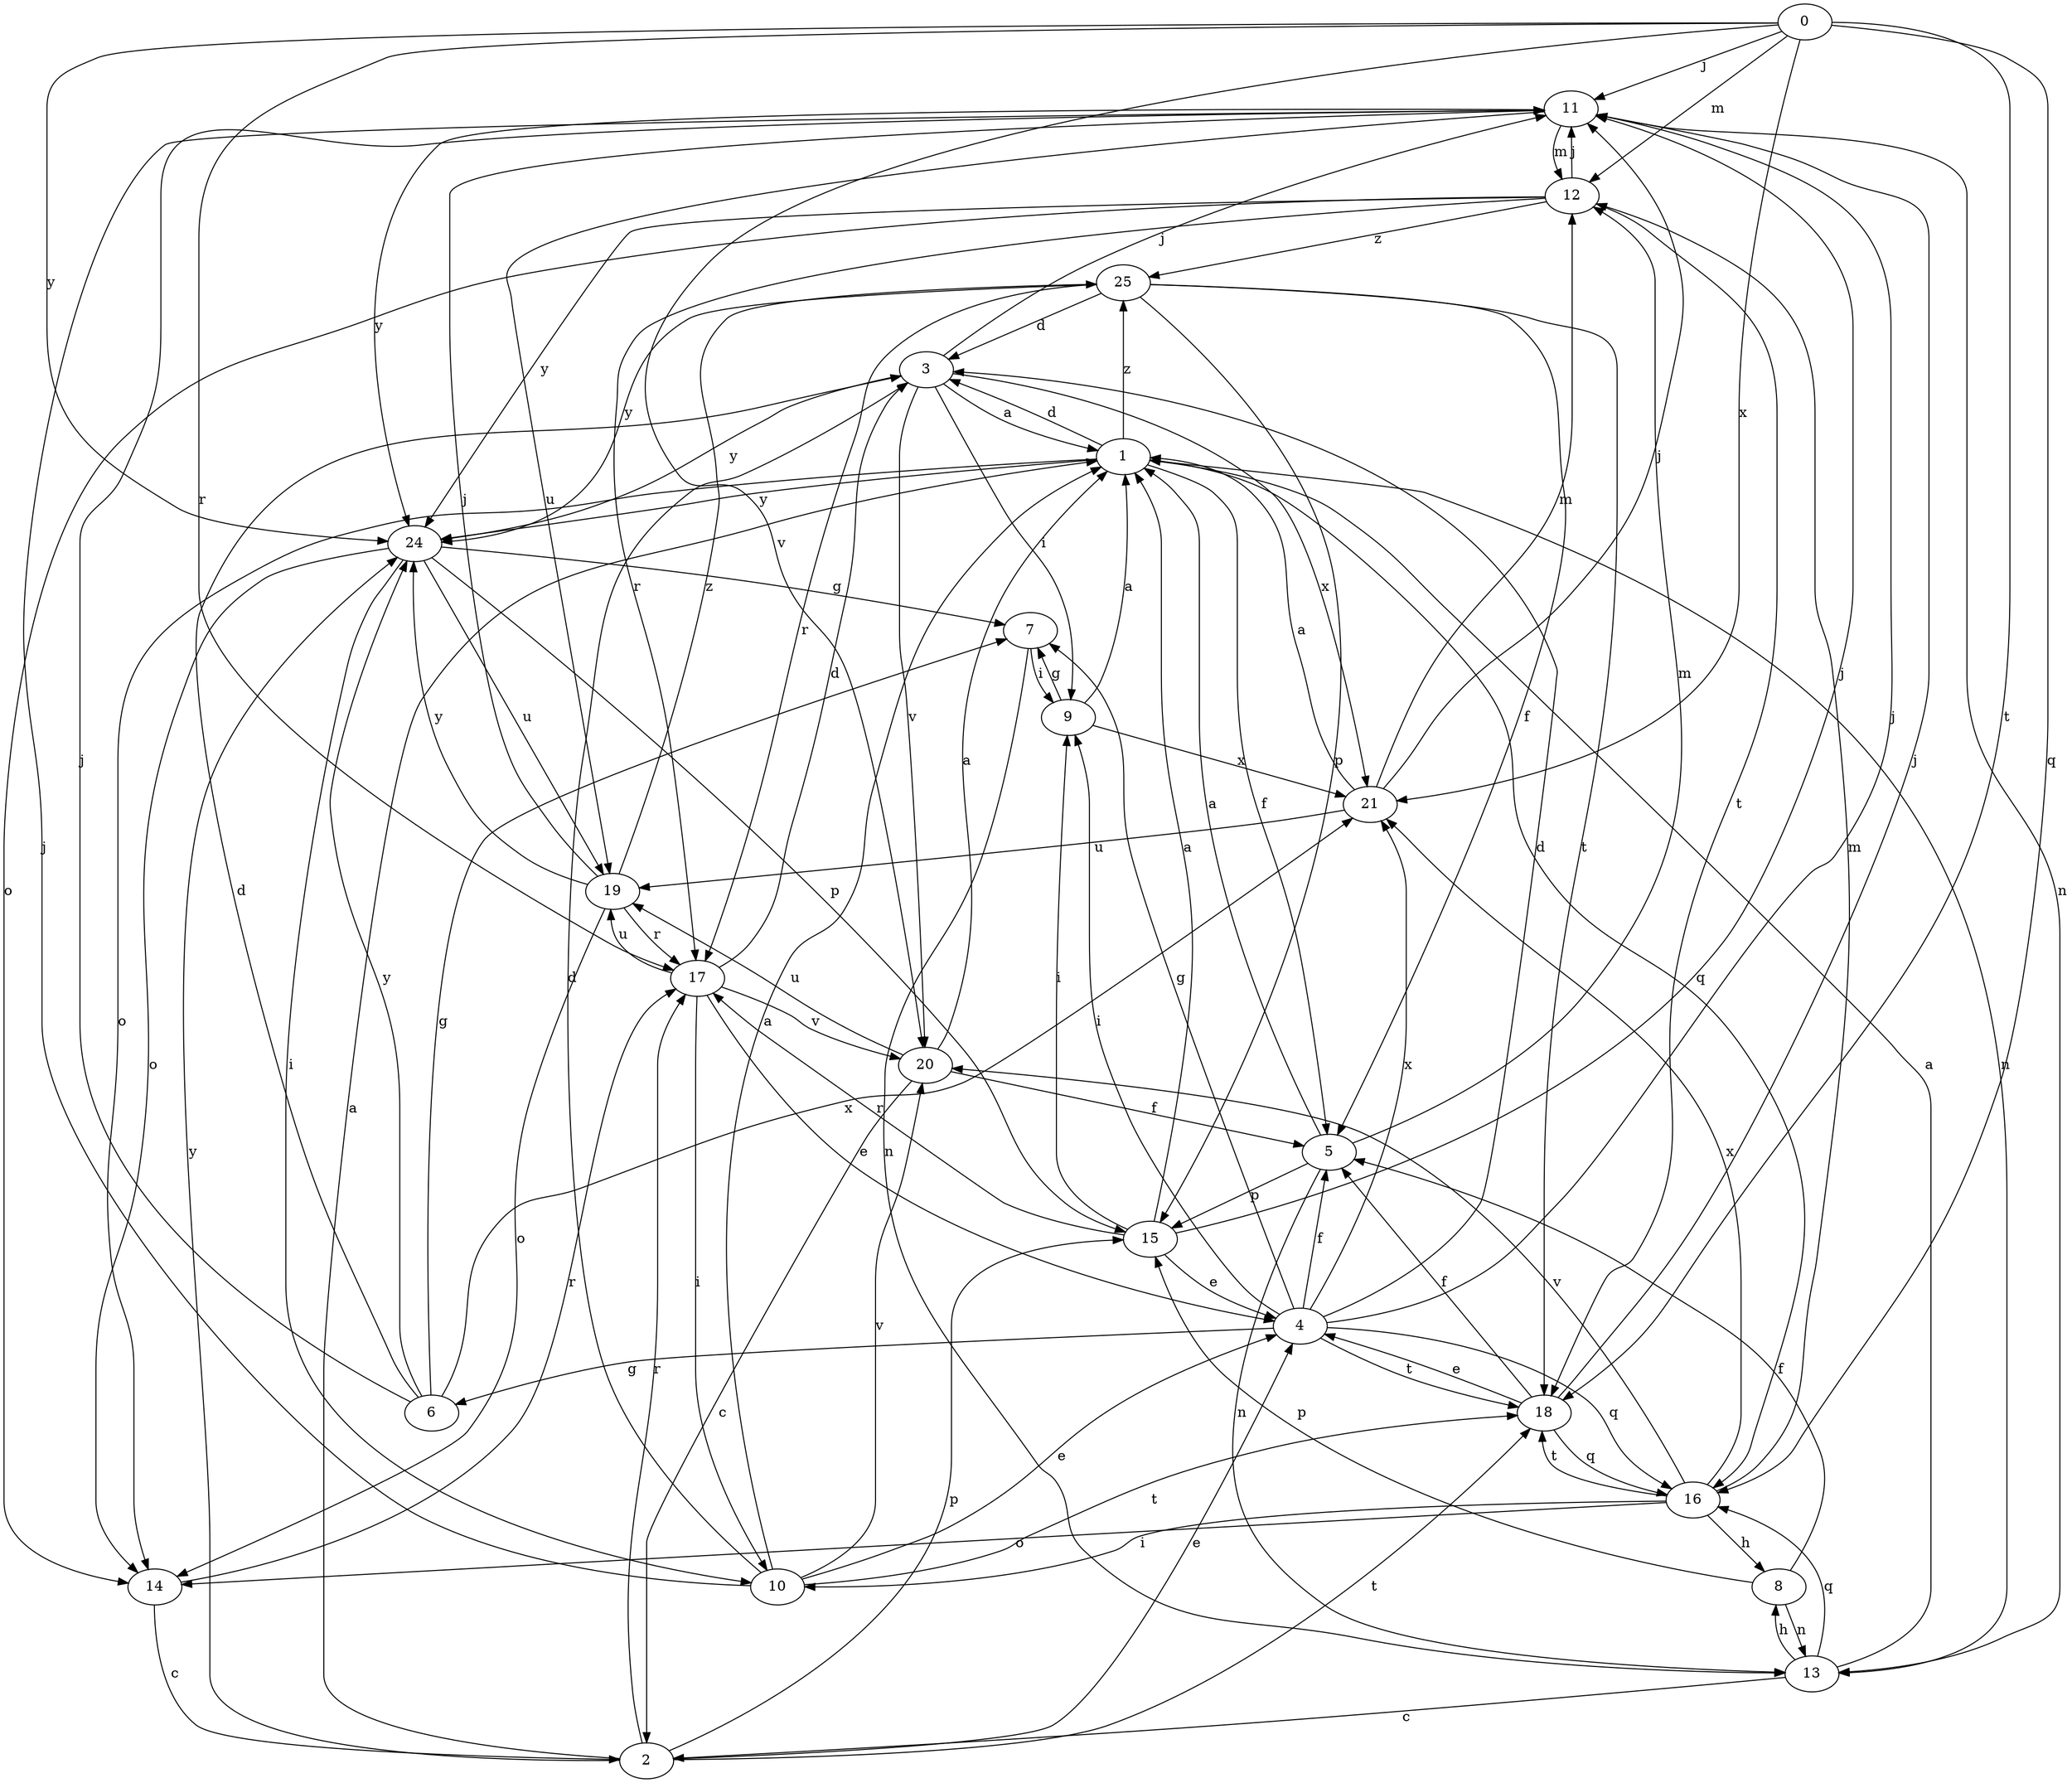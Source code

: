 strict digraph  {
0;
1;
2;
3;
4;
5;
6;
7;
8;
9;
10;
11;
12;
13;
14;
15;
16;
17;
18;
19;
20;
21;
24;
25;
0 -> 11  [label=j];
0 -> 12  [label=m];
0 -> 16  [label=q];
0 -> 17  [label=r];
0 -> 18  [label=t];
0 -> 20  [label=v];
0 -> 21  [label=x];
0 -> 24  [label=y];
1 -> 3  [label=d];
1 -> 5  [label=f];
1 -> 13  [label=n];
1 -> 14  [label=o];
1 -> 16  [label=q];
1 -> 24  [label=y];
1 -> 25  [label=z];
2 -> 1  [label=a];
2 -> 4  [label=e];
2 -> 15  [label=p];
2 -> 17  [label=r];
2 -> 18  [label=t];
2 -> 24  [label=y];
3 -> 1  [label=a];
3 -> 9  [label=i];
3 -> 11  [label=j];
3 -> 20  [label=v];
3 -> 21  [label=x];
3 -> 24  [label=y];
4 -> 3  [label=d];
4 -> 5  [label=f];
4 -> 6  [label=g];
4 -> 7  [label=g];
4 -> 9  [label=i];
4 -> 11  [label=j];
4 -> 16  [label=q];
4 -> 18  [label=t];
4 -> 21  [label=x];
5 -> 1  [label=a];
5 -> 12  [label=m];
5 -> 13  [label=n];
5 -> 15  [label=p];
6 -> 3  [label=d];
6 -> 7  [label=g];
6 -> 11  [label=j];
6 -> 21  [label=x];
6 -> 24  [label=y];
7 -> 9  [label=i];
7 -> 13  [label=n];
8 -> 5  [label=f];
8 -> 13  [label=n];
8 -> 15  [label=p];
9 -> 1  [label=a];
9 -> 7  [label=g];
9 -> 21  [label=x];
10 -> 1  [label=a];
10 -> 3  [label=d];
10 -> 4  [label=e];
10 -> 11  [label=j];
10 -> 18  [label=t];
10 -> 20  [label=v];
11 -> 12  [label=m];
11 -> 13  [label=n];
11 -> 19  [label=u];
11 -> 24  [label=y];
12 -> 11  [label=j];
12 -> 14  [label=o];
12 -> 17  [label=r];
12 -> 18  [label=t];
12 -> 24  [label=y];
12 -> 25  [label=z];
13 -> 1  [label=a];
13 -> 2  [label=c];
13 -> 8  [label=h];
13 -> 16  [label=q];
14 -> 2  [label=c];
14 -> 17  [label=r];
15 -> 1  [label=a];
15 -> 4  [label=e];
15 -> 9  [label=i];
15 -> 11  [label=j];
15 -> 17  [label=r];
16 -> 8  [label=h];
16 -> 10  [label=i];
16 -> 12  [label=m];
16 -> 14  [label=o];
16 -> 18  [label=t];
16 -> 20  [label=v];
16 -> 21  [label=x];
17 -> 3  [label=d];
17 -> 4  [label=e];
17 -> 10  [label=i];
17 -> 19  [label=u];
17 -> 20  [label=v];
18 -> 4  [label=e];
18 -> 5  [label=f];
18 -> 11  [label=j];
18 -> 16  [label=q];
19 -> 11  [label=j];
19 -> 14  [label=o];
19 -> 17  [label=r];
19 -> 24  [label=y];
19 -> 25  [label=z];
20 -> 1  [label=a];
20 -> 2  [label=c];
20 -> 5  [label=f];
20 -> 19  [label=u];
21 -> 1  [label=a];
21 -> 11  [label=j];
21 -> 12  [label=m];
21 -> 19  [label=u];
24 -> 7  [label=g];
24 -> 10  [label=i];
24 -> 14  [label=o];
24 -> 15  [label=p];
24 -> 19  [label=u];
25 -> 3  [label=d];
25 -> 5  [label=f];
25 -> 15  [label=p];
25 -> 17  [label=r];
25 -> 18  [label=t];
25 -> 24  [label=y];
}
